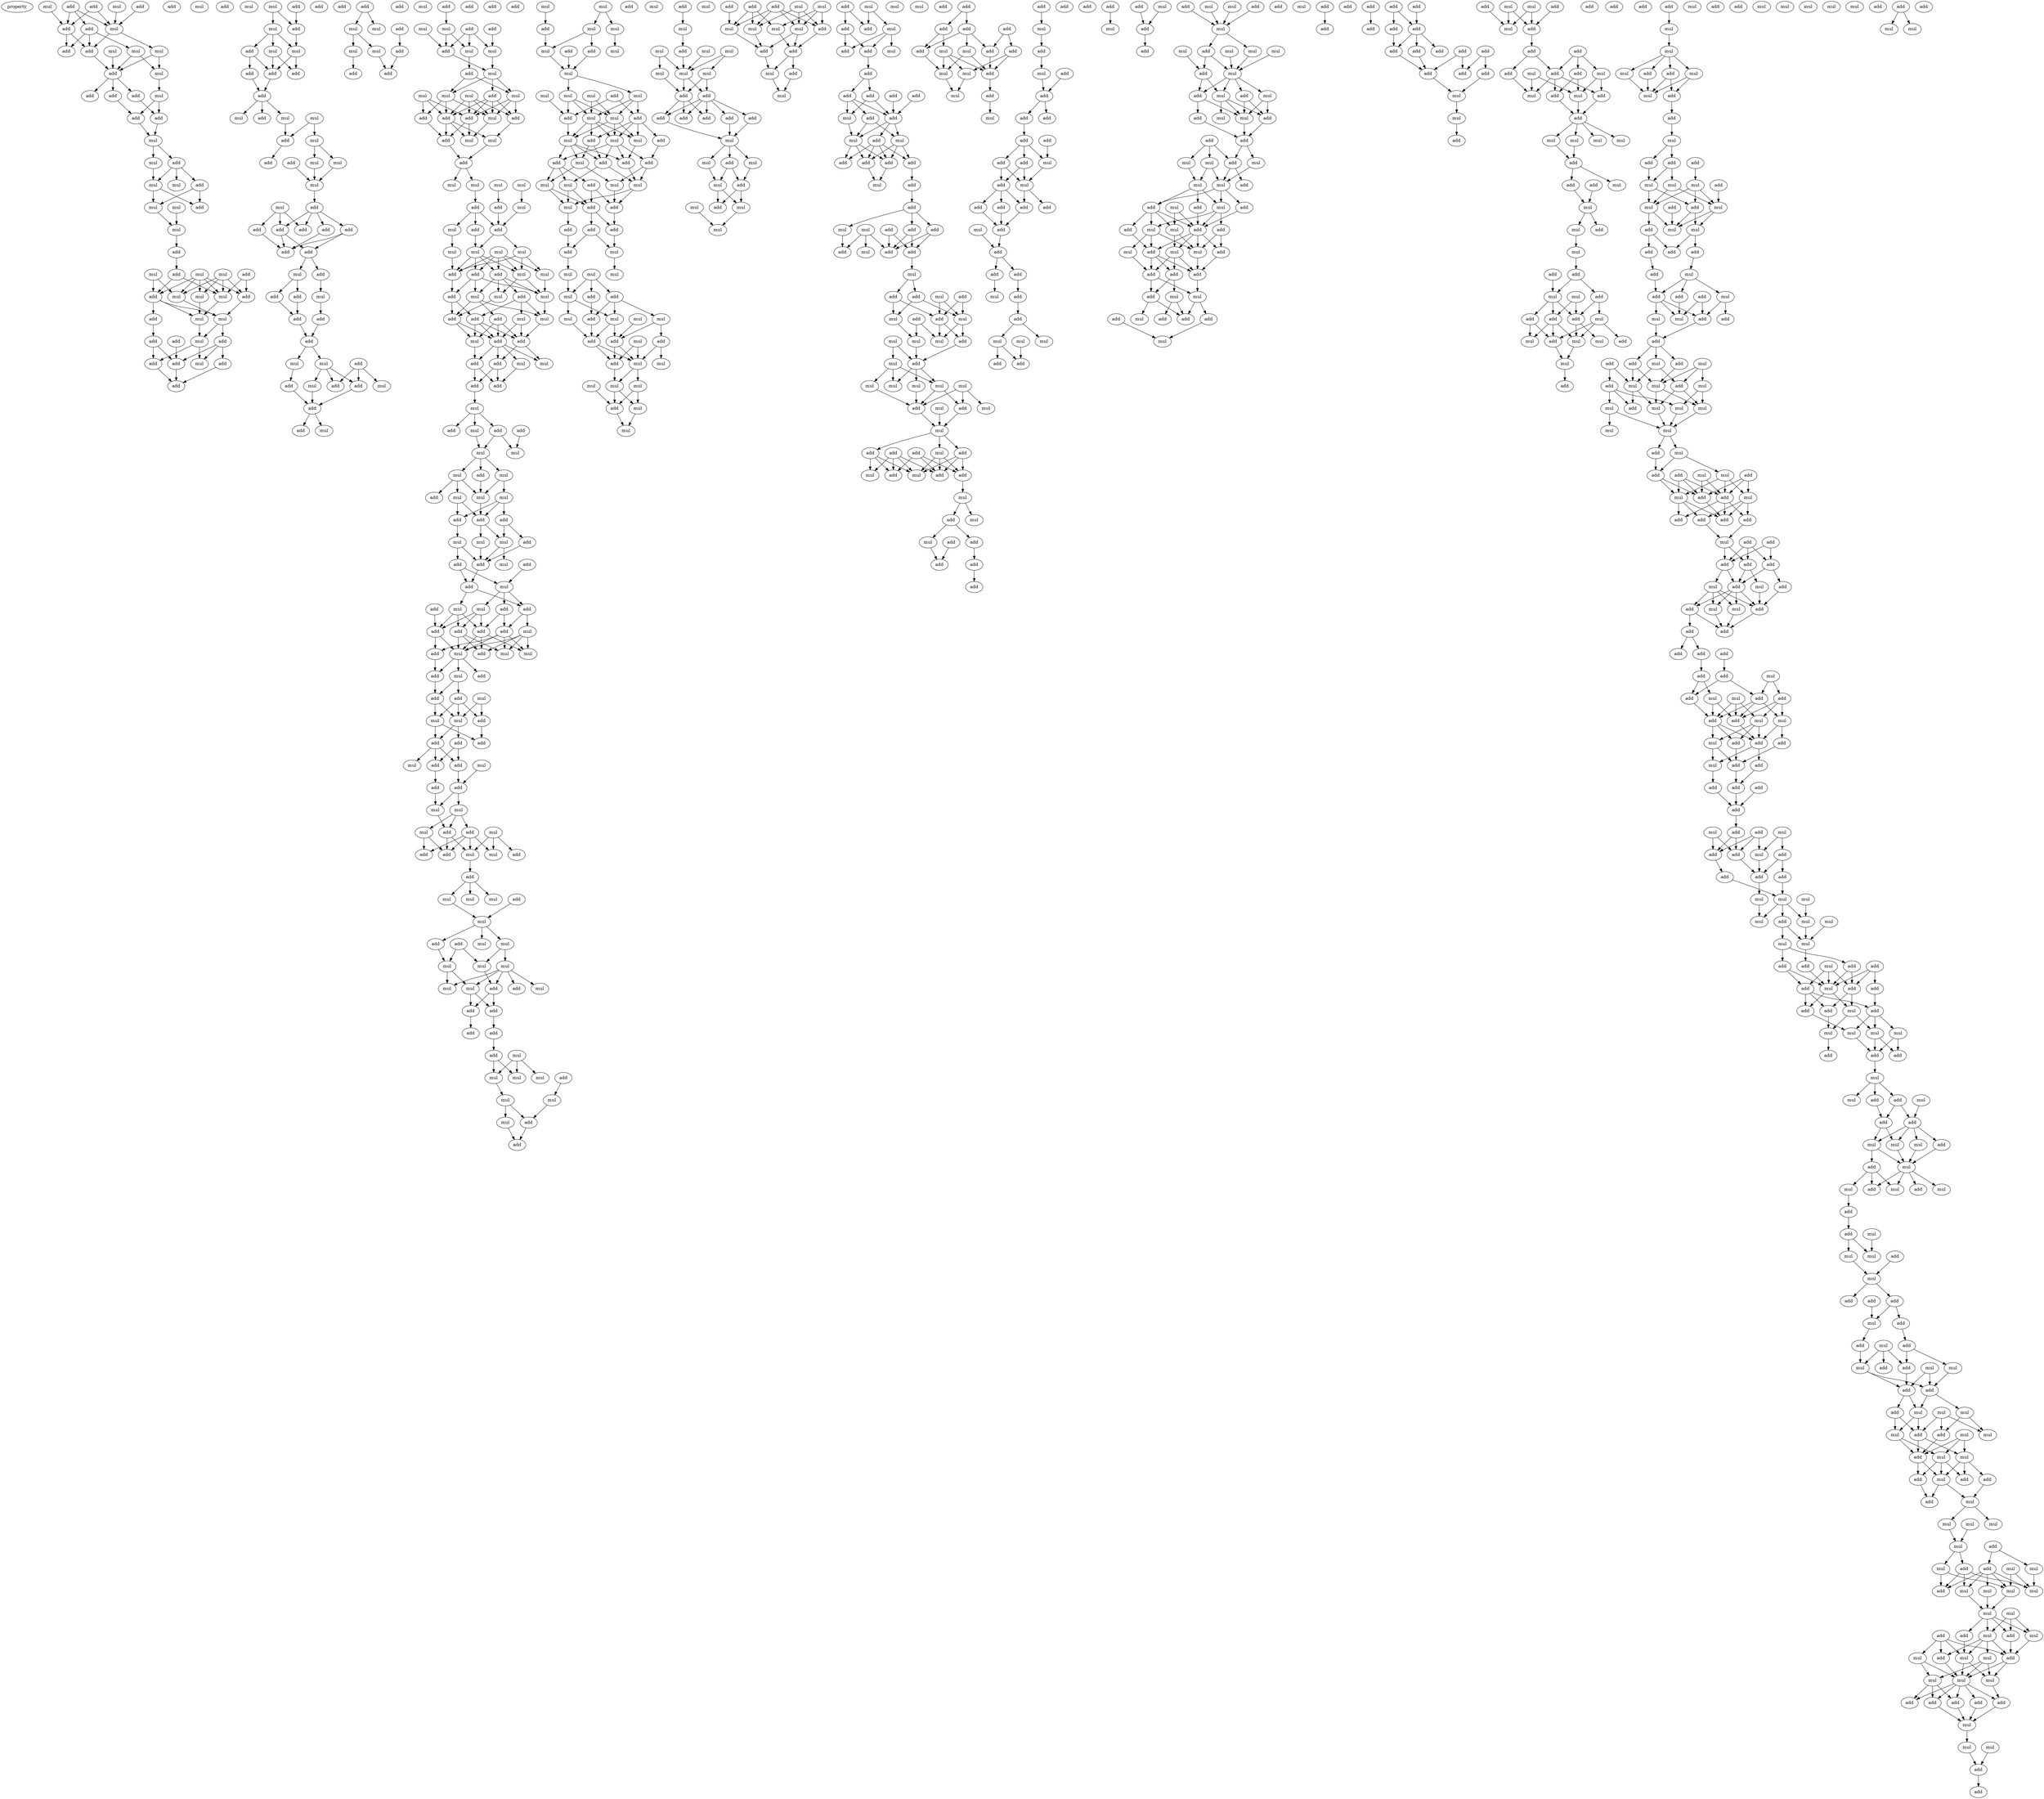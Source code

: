 digraph {
    node [fontcolor=black]
    property [mul=2,lf=1.0]
    0 [ label = mul ];
    1 [ label = mul ];
    2 [ label = add ];
    3 [ label = add ];
    4 [ label = add ];
    5 [ label = add ];
    6 [ label = add ];
    7 [ label = mul ];
    8 [ label = mul ];
    9 [ label = mul ];
    10 [ label = add ];
    11 [ label = add ];
    12 [ label = mul ];
    13 [ label = mul ];
    14 [ label = add ];
    15 [ label = add ];
    16 [ label = add ];
    17 [ label = add ];
    18 [ label = mul ];
    19 [ label = add ];
    20 [ label = add ];
    21 [ label = add ];
    22 [ label = mul ];
    23 [ label = mul ];
    24 [ label = mul ];
    25 [ label = add ];
    26 [ label = add ];
    27 [ label = mul ];
    28 [ label = mul ];
    29 [ label = add ];
    30 [ label = mul ];
    31 [ label = add ];
    32 [ label = mul ];
    33 [ label = mul ];
    34 [ label = add ];
    35 [ label = add ];
    36 [ label = add ];
    37 [ label = mul ];
    38 [ label = mul ];
    39 [ label = mul ];
    40 [ label = mul ];
    41 [ label = mul ];
    42 [ label = mul ];
    43 [ label = add ];
    44 [ label = add ];
    45 [ label = add ];
    46 [ label = mul ];
    47 [ label = mul ];
    48 [ label = mul ];
    49 [ label = add ];
    50 [ label = add ];
    51 [ label = add ];
    52 [ label = mul ];
    53 [ label = mul ];
    54 [ label = add ];
    55 [ label = add ];
    56 [ label = add ];
    57 [ label = add ];
    58 [ label = add ];
    59 [ label = mul ];
    60 [ label = add ];
    61 [ label = mul ];
    62 [ label = add ];
    63 [ label = mul ];
    64 [ label = mul ];
    65 [ label = add ];
    66 [ label = add ];
    67 [ label = add ];
    68 [ label = add ];
    69 [ label = mul ];
    70 [ label = mul ];
    71 [ label = add ];
    72 [ label = mul ];
    73 [ label = add ];
    74 [ label = mul ];
    75 [ label = add ];
    76 [ label = add ];
    77 [ label = mul ];
    78 [ label = mul ];
    79 [ label = mul ];
    80 [ label = add ];
    81 [ label = add ];
    82 [ label = mul ];
    83 [ label = add ];
    84 [ label = add ];
    85 [ label = add ];
    86 [ label = add ];
    87 [ label = add ];
    88 [ label = add ];
    89 [ label = add ];
    90 [ label = add ];
    91 [ label = mul ];
    92 [ label = add ];
    93 [ label = add ];
    94 [ label = mul ];
    95 [ label = add ];
    96 [ label = add ];
    97 [ label = add ];
    98 [ label = mul ];
    99 [ label = add ];
    100 [ label = mul ];
    101 [ label = mul ];
    102 [ label = add ];
    103 [ label = mul ];
    104 [ label = add ];
    105 [ label = add ];
    106 [ label = add ];
    107 [ label = add ];
    108 [ label = add ];
    109 [ label = mul ];
    110 [ label = add ];
    111 [ label = mul ];
    112 [ label = add ];
    113 [ label = mul ];
    114 [ label = add ];
    115 [ label = mul ];
    116 [ label = add ];
    117 [ label = mul ];
    118 [ label = add ];
    119 [ label = mul ];
    120 [ label = add ];
    121 [ label = add ];
    122 [ label = mul ];
    123 [ label = mul ];
    124 [ label = add ];
    125 [ label = add ];
    126 [ label = mul ];
    127 [ label = add ];
    128 [ label = mul ];
    129 [ label = mul ];
    130 [ label = add ];
    131 [ label = mul ];
    132 [ label = mul ];
    133 [ label = mul ];
    134 [ label = mul ];
    135 [ label = add ];
    136 [ label = add ];
    137 [ label = mul ];
    138 [ label = add ];
    139 [ label = add ];
    140 [ label = add ];
    141 [ label = add ];
    142 [ label = mul ];
    143 [ label = mul ];
    144 [ label = add ];
    145 [ label = mul ];
    146 [ label = mul ];
    147 [ label = mul ];
    148 [ label = mul ];
    149 [ label = mul ];
    150 [ label = add ];
    151 [ label = add ];
    152 [ label = mul ];
    153 [ label = add ];
    154 [ label = add ];
    155 [ label = mul ];
    156 [ label = mul ];
    157 [ label = mul ];
    158 [ label = mul ];
    159 [ label = mul ];
    160 [ label = mul ];
    161 [ label = add ];
    162 [ label = add ];
    163 [ label = add ];
    164 [ label = add ];
    165 [ label = add ];
    166 [ label = mul ];
    167 [ label = mul ];
    168 [ label = mul ];
    169 [ label = mul ];
    170 [ label = add ];
    171 [ label = mul ];
    172 [ label = add ];
    173 [ label = add ];
    174 [ label = add ];
    175 [ label = add ];
    176 [ label = mul ];
    177 [ label = add ];
    178 [ label = add ];
    179 [ label = mul ];
    180 [ label = mul ];
    181 [ label = add ];
    182 [ label = add ];
    183 [ label = mul ];
    184 [ label = add ];
    185 [ label = mul ];
    186 [ label = add ];
    187 [ label = add ];
    188 [ label = mul ];
    189 [ label = mul ];
    190 [ label = mul ];
    191 [ label = mul ];
    192 [ label = add ];
    193 [ label = add ];
    194 [ label = mul ];
    195 [ label = mul ];
    196 [ label = mul ];
    197 [ label = add ];
    198 [ label = add ];
    199 [ label = add ];
    200 [ label = mul ];
    201 [ label = mul ];
    202 [ label = add ];
    203 [ label = mul ];
    204 [ label = add ];
    205 [ label = mul ];
    206 [ label = add ];
    207 [ label = add ];
    208 [ label = mul ];
    209 [ label = add ];
    210 [ label = mul ];
    211 [ label = mul ];
    212 [ label = add ];
    213 [ label = add ];
    214 [ label = add ];
    215 [ label = mul ];
    216 [ label = add ];
    217 [ label = add ];
    218 [ label = add ];
    219 [ label = add ];
    220 [ label = mul ];
    221 [ label = add ];
    222 [ label = mul ];
    223 [ label = add ];
    224 [ label = mul ];
    225 [ label = add ];
    226 [ label = mul ];
    227 [ label = add ];
    228 [ label = mul ];
    229 [ label = add ];
    230 [ label = add ];
    231 [ label = mul ];
    232 [ label = mul ];
    233 [ label = add ];
    234 [ label = add ];
    235 [ label = add ];
    236 [ label = add ];
    237 [ label = mul ];
    238 [ label = add ];
    239 [ label = add ];
    240 [ label = mul ];
    241 [ label = add ];
    242 [ label = add ];
    243 [ label = add ];
    244 [ label = mul ];
    245 [ label = mul ];
    246 [ label = add ];
    247 [ label = mul ];
    248 [ label = add ];
    249 [ label = mul ];
    250 [ label = add ];
    251 [ label = add ];
    252 [ label = mul ];
    253 [ label = add ];
    254 [ label = mul ];
    255 [ label = add ];
    256 [ label = add ];
    257 [ label = add ];
    258 [ label = mul ];
    259 [ label = mul ];
    260 [ label = mul ];
    261 [ label = mul ];
    262 [ label = mul ];
    263 [ label = add ];
    264 [ label = add ];
    265 [ label = mul ];
    266 [ label = mul ];
    267 [ label = mul ];
    268 [ label = mul ];
    269 [ label = mul ];
    270 [ label = add ];
    271 [ label = add ];
    272 [ label = mul ];
    273 [ label = mul ];
    274 [ label = add ];
    275 [ label = add ];
    276 [ label = add ];
    277 [ label = add ];
    278 [ label = mul ];
    279 [ label = add ];
    280 [ label = add ];
    281 [ label = mul ];
    282 [ label = mul ];
    283 [ label = mul ];
    284 [ label = add ];
    285 [ label = mul ];
    286 [ label = mul ];
    287 [ label = mul ];
    288 [ label = add ];
    289 [ label = add ];
    290 [ label = mul ];
    291 [ label = mul ];
    292 [ label = mul ];
    293 [ label = mul ];
    294 [ label = add ];
    295 [ label = add ];
    296 [ label = mul ];
    297 [ label = mul ];
    298 [ label = add ];
    299 [ label = mul ];
    300 [ label = mul ];
    301 [ label = mul ];
    302 [ label = mul ];
    303 [ label = add ];
    304 [ label = mul ];
    305 [ label = mul ];
    306 [ label = add ];
    307 [ label = add ];
    308 [ label = mul ];
    309 [ label = mul ];
    310 [ label = mul ];
    311 [ label = add ];
    312 [ label = mul ];
    313 [ label = add ];
    314 [ label = add ];
    315 [ label = add ];
    316 [ label = mul ];
    317 [ label = add ];
    318 [ label = add ];
    319 [ label = mul ];
    320 [ label = add ];
    321 [ label = mul ];
    322 [ label = mul ];
    323 [ label = mul ];
    324 [ label = add ];
    325 [ label = add ];
    326 [ label = mul ];
    327 [ label = add ];
    328 [ label = add ];
    329 [ label = add ];
    330 [ label = add ];
    331 [ label = mul ];
    332 [ label = mul ];
    333 [ label = mul ];
    334 [ label = mul ];
    335 [ label = add ];
    336 [ label = mul ];
    337 [ label = add ];
    338 [ label = mul ];
    339 [ label = add ];
    340 [ label = mul ];
    341 [ label = mul ];
    342 [ label = mul ];
    343 [ label = add ];
    344 [ label = mul ];
    345 [ label = add ];
    346 [ label = add ];
    347 [ label = mul ];
    348 [ label = add ];
    349 [ label = mul ];
    350 [ label = mul ];
    351 [ label = add ];
    352 [ label = mul ];
    353 [ label = mul ];
    354 [ label = mul ];
    355 [ label = add ];
    356 [ label = mul ];
    357 [ label = mul ];
    358 [ label = add ];
    359 [ label = mul ];
    360 [ label = mul ];
    361 [ label = mul ];
    362 [ label = add ];
    363 [ label = mul ];
    364 [ label = mul ];
    365 [ label = mul ];
    366 [ label = mul ];
    367 [ label = add ];
    368 [ label = add ];
    369 [ label = add ];
    370 [ label = add ];
    371 [ label = add ];
    372 [ label = add ];
    373 [ label = add ];
    374 [ label = mul ];
    375 [ label = mul ];
    376 [ label = mul ];
    377 [ label = add ];
    378 [ label = mul ];
    379 [ label = mul ];
    380 [ label = add ];
    381 [ label = add ];
    382 [ label = mul ];
    383 [ label = mul ];
    384 [ label = mul ];
    385 [ label = add ];
    386 [ label = add ];
    387 [ label = mul ];
    388 [ label = mul ];
    389 [ label = add ];
    390 [ label = mul ];
    391 [ label = mul ];
    392 [ label = add ];
    393 [ label = mul ];
    394 [ label = mul ];
    395 [ label = add ];
    396 [ label = add ];
    397 [ label = mul ];
    398 [ label = add ];
    399 [ label = mul ];
    400 [ label = mul ];
    401 [ label = add ];
    402 [ label = mul ];
    403 [ label = mul ];
    404 [ label = add ];
    405 [ label = mul ];
    406 [ label = add ];
    407 [ label = add ];
    408 [ label = add ];
    409 [ label = mul ];
    410 [ label = add ];
    411 [ label = add ];
    412 [ label = add ];
    413 [ label = add ];
    414 [ label = add ];
    415 [ label = mul ];
    416 [ label = add ];
    417 [ label = add ];
    418 [ label = add ];
    419 [ label = mul ];
    420 [ label = mul ];
    421 [ label = add ];
    422 [ label = add ];
    423 [ label = add ];
    424 [ label = add ];
    425 [ label = mul ];
    426 [ label = add ];
    427 [ label = add ];
    428 [ label = mul ];
    429 [ label = add ];
    430 [ label = mul ];
    431 [ label = add ];
    432 [ label = add ];
    433 [ label = add ];
    434 [ label = mul ];
    435 [ label = add ];
    436 [ label = add ];
    437 [ label = mul ];
    438 [ label = add ];
    439 [ label = mul ];
    440 [ label = add ];
    441 [ label = add ];
    442 [ label = add ];
    443 [ label = mul ];
    444 [ label = mul ];
    445 [ label = add ];
    446 [ label = mul ];
    447 [ label = mul ];
    448 [ label = add ];
    449 [ label = mul ];
    450 [ label = mul ];
    451 [ label = add ];
    452 [ label = mul ];
    453 [ label = mul ];
    454 [ label = mul ];
    455 [ label = mul ];
    456 [ label = mul ];
    457 [ label = mul ];
    458 [ label = mul ];
    459 [ label = add ];
    460 [ label = add ];
    461 [ label = mul ];
    462 [ label = add ];
    463 [ label = add ];
    464 [ label = add ];
    465 [ label = mul ];
    466 [ label = add ];
    467 [ label = mul ];
    468 [ label = add ];
    469 [ label = add ];
    470 [ label = mul ];
    471 [ label = add ];
    472 [ label = mul ];
    473 [ label = add ];
    474 [ label = add ];
    475 [ label = mul ];
    476 [ label = add ];
    477 [ label = add ];
    478 [ label = mul ];
    479 [ label = add ];
    480 [ label = add ];
    481 [ label = add ];
    482 [ label = add ];
    483 [ label = add ];
    484 [ label = add ];
    485 [ label = add ];
    486 [ label = mul ];
    487 [ label = add ];
    488 [ label = add ];
    489 [ label = mul ];
    490 [ label = add ];
    491 [ label = mul ];
    492 [ label = add ];
    493 [ label = mul ];
    494 [ label = add ];
    495 [ label = mul ];
    496 [ label = add ];
    497 [ label = mul ];
    498 [ label = mul ];
    499 [ label = add ];
    500 [ label = add ];
    501 [ label = mul ];
    502 [ label = add ];
    503 [ label = add ];
    504 [ label = add ];
    505 [ label = add ];
    506 [ label = add ];
    507 [ label = add ];
    508 [ label = add ];
    509 [ label = add ];
    510 [ label = mul ];
    511 [ label = add ];
    512 [ label = mul ];
    513 [ label = add ];
    514 [ label = add ];
    515 [ label = add ];
    516 [ label = add ];
    517 [ label = add ];
    518 [ label = mul ];
    519 [ label = add ];
    520 [ label = add ];
    521 [ label = add ];
    522 [ label = add ];
    523 [ label = add ];
    524 [ label = mul ];
    525 [ label = add ];
    526 [ label = mul ];
    527 [ label = add ];
    528 [ label = mul ];
    529 [ label = mul ];
    530 [ label = mul ];
    531 [ label = add ];
    532 [ label = add ];
    533 [ label = add ];
    534 [ label = mul ];
    535 [ label = add ];
    536 [ label = add ];
    537 [ label = mul ];
    538 [ label = add ];
    539 [ label = mul ];
    540 [ label = add ];
    541 [ label = mul ];
    542 [ label = add ];
    543 [ label = mul ];
    544 [ label = mul ];
    545 [ label = mul ];
    546 [ label = mul ];
    547 [ label = add ];
    548 [ label = mul ];
    549 [ label = add ];
    550 [ label = mul ];
    551 [ label = add ];
    552 [ label = mul ];
    553 [ label = add ];
    554 [ label = mul ];
    555 [ label = add ];
    556 [ label = mul ];
    557 [ label = add ];
    558 [ label = add ];
    559 [ label = add ];
    560 [ label = mul ];
    561 [ label = mul ];
    562 [ label = mul ];
    563 [ label = add ];
    564 [ label = mul ];
    565 [ label = mul ];
    566 [ label = add ];
    567 [ label = add ];
    568 [ label = add ];
    569 [ label = mul ];
    570 [ label = mul ];
    571 [ label = add ];
    572 [ label = add ];
    573 [ label = add ];
    574 [ label = add ];
    575 [ label = mul ];
    576 [ label = mul ];
    577 [ label = add ];
    578 [ label = add ];
    579 [ label = mul ];
    580 [ label = mul ];
    581 [ label = mul ];
    582 [ label = add ];
    583 [ label = add ];
    584 [ label = add ];
    585 [ label = mul ];
    586 [ label = mul ];
    587 [ label = add ];
    588 [ label = add ];
    589 [ label = add ];
    590 [ label = mul ];
    591 [ label = add ];
    592 [ label = add ];
    593 [ label = mul ];
    594 [ label = mul ];
    595 [ label = add ];
    596 [ label = add ];
    597 [ label = add ];
    598 [ label = add ];
    599 [ label = add ];
    600 [ label = add ];
    601 [ label = add ];
    602 [ label = add ];
    603 [ label = add ];
    604 [ label = add ];
    605 [ label = add ];
    606 [ label = add ];
    607 [ label = add ];
    608 [ label = add ];
    609 [ label = add ];
    610 [ label = add ];
    611 [ label = add ];
    612 [ label = mul ];
    613 [ label = mul ];
    614 [ label = add ];
    615 [ label = mul ];
    616 [ label = add ];
    617 [ label = add ];
    618 [ label = mul ];
    619 [ label = add ];
    620 [ label = mul ];
    621 [ label = add ];
    622 [ label = add ];
    623 [ label = add ];
    624 [ label = add ];
    625 [ label = mul ];
    626 [ label = add ];
    627 [ label = mul ];
    628 [ label = mul ];
    629 [ label = mul ];
    630 [ label = add ];
    631 [ label = add ];
    632 [ label = add ];
    633 [ label = mul ];
    634 [ label = mul ];
    635 [ label = mul ];
    636 [ label = mul ];
    637 [ label = add ];
    638 [ label = add ];
    639 [ label = add ];
    640 [ label = add ];
    641 [ label = mul ];
    642 [ label = add ];
    643 [ label = add ];
    644 [ label = mul ];
    645 [ label = mul ];
    646 [ label = add ];
    647 [ label = mul ];
    648 [ label = add ];
    649 [ label = add ];
    650 [ label = mul ];
    651 [ label = mul ];
    652 [ label = add ];
    653 [ label = add ];
    654 [ label = add ];
    655 [ label = mul ];
    656 [ label = add ];
    657 [ label = mul ];
    658 [ label = mul ];
    659 [ label = mul ];
    660 [ label = add ];
    661 [ label = add ];
    662 [ label = mul ];
    663 [ label = add ];
    664 [ label = mul ];
    665 [ label = add ];
    666 [ label = add ];
    667 [ label = mul ];
    668 [ label = mul ];
    669 [ label = mul ];
    670 [ label = mul ];
    671 [ label = add ];
    672 [ label = add ];
    673 [ label = mul ];
    674 [ label = add ];
    675 [ label = add ];
    676 [ label = add ];
    677 [ label = mul ];
    678 [ label = mul ];
    679 [ label = add ];
    680 [ label = add ];
    681 [ label = add ];
    682 [ label = mul ];
    683 [ label = mul ];
    684 [ label = mul ];
    685 [ label = add ];
    686 [ label = add ];
    687 [ label = mul ];
    688 [ label = add ];
    689 [ label = mul ];
    690 [ label = mul ];
    691 [ label = mul ];
    692 [ label = add ];
    693 [ label = add ];
    694 [ label = add ];
    695 [ label = add ];
    696 [ label = add ];
    697 [ label = mul ];
    698 [ label = add ];
    699 [ label = mul ];
    700 [ label = add ];
    701 [ label = add ];
    702 [ label = add ];
    703 [ label = add ];
    704 [ label = mul ];
    705 [ label = mul ];
    706 [ label = add ];
    707 [ label = mul ];
    708 [ label = add ];
    709 [ label = add ];
    710 [ label = add ];
    711 [ label = mul ];
    712 [ label = add ];
    713 [ label = mul ];
    714 [ label = add ];
    715 [ label = mul ];
    716 [ label = mul ];
    717 [ label = mul ];
    718 [ label = mul ];
    719 [ label = mul ];
    720 [ label = add ];
    721 [ label = mul ];
    722 [ label = mul ];
    723 [ label = mul ];
    724 [ label = add ];
    725 [ label = mul ];
    726 [ label = add ];
    727 [ label = add ];
    728 [ label = mul ];
    729 [ label = mul ];
    730 [ label = add ];
    731 [ label = mul ];
    732 [ label = mul ];
    733 [ label = add ];
    734 [ label = add ];
    735 [ label = add ];
    736 [ label = add ];
    737 [ label = add ];
    738 [ label = add ];
    739 [ label = mul ];
    740 [ label = add ];
    741 [ label = add ];
    742 [ label = add ];
    743 [ label = add ];
    744 [ label = add ];
    745 [ label = add ];
    746 [ label = add ];
    747 [ label = mul ];
    748 [ label = mul ];
    749 [ label = add ];
    750 [ label = mul ];
    751 [ label = add ];
    752 [ label = mul ];
    753 [ label = add ];
    754 [ label = add ];
    755 [ label = add ];
    756 [ label = add ];
    757 [ label = add ];
    758 [ label = add ];
    759 [ label = add ];
    760 [ label = mul ];
    761 [ label = add ];
    762 [ label = add ];
    763 [ label = mul ];
    764 [ label = mul ];
    765 [ label = add ];
    766 [ label = mul ];
    767 [ label = add ];
    768 [ label = add ];
    769 [ label = mul ];
    770 [ label = add ];
    771 [ label = add ];
    772 [ label = add ];
    773 [ label = mul ];
    774 [ label = add ];
    775 [ label = mul ];
    776 [ label = add ];
    777 [ label = add ];
    778 [ label = add ];
    779 [ label = add ];
    780 [ label = add ];
    781 [ label = mul ];
    782 [ label = mul ];
    783 [ label = add ];
    784 [ label = add ];
    785 [ label = mul ];
    786 [ label = add ];
    787 [ label = mul ];
    788 [ label = add ];
    789 [ label = add ];
    790 [ label = add ];
    791 [ label = add ];
    792 [ label = add ];
    793 [ label = mul ];
    794 [ label = mul ];
    795 [ label = mul ];
    796 [ label = mul ];
    797 [ label = mul ];
    798 [ label = add ];
    799 [ label = mul ];
    800 [ label = mul ];
    801 [ label = mul ];
    802 [ label = add ];
    803 [ label = mul ];
    804 [ label = add ];
    805 [ label = add ];
    806 [ label = add ];
    807 [ label = add ];
    808 [ label = add ];
    809 [ label = mul ];
    810 [ label = add ];
    811 [ label = add ];
    812 [ label = mul ];
    813 [ label = add ];
    814 [ label = add ];
    815 [ label = mul ];
    816 [ label = mul ];
    817 [ label = mul ];
    818 [ label = mul ];
    819 [ label = add ];
    820 [ label = add ];
    821 [ label = add ];
    822 [ label = mul ];
    823 [ label = mul ];
    824 [ label = add ];
    825 [ label = add ];
    826 [ label = mul ];
    827 [ label = add ];
    828 [ label = add ];
    829 [ label = mul ];
    830 [ label = mul ];
    831 [ label = mul ];
    832 [ label = add ];
    833 [ label = mul ];
    834 [ label = add ];
    835 [ label = mul ];
    836 [ label = add ];
    837 [ label = add ];
    838 [ label = mul ];
    839 [ label = mul ];
    840 [ label = add ];
    841 [ label = add ];
    842 [ label = mul ];
    843 [ label = mul ];
    844 [ label = add ];
    845 [ label = mul ];
    846 [ label = mul ];
    847 [ label = mul ];
    848 [ label = add ];
    849 [ label = mul ];
    850 [ label = add ];
    851 [ label = add ];
    852 [ label = mul ];
    853 [ label = add ];
    854 [ label = add ];
    855 [ label = add ];
    856 [ label = mul ];
    857 [ label = add ];
    858 [ label = mul ];
    859 [ label = add ];
    860 [ label = mul ];
    861 [ label = mul ];
    862 [ label = add ];
    863 [ label = add ];
    864 [ label = mul ];
    865 [ label = add ];
    866 [ label = mul ];
    867 [ label = mul ];
    868 [ label = mul ];
    869 [ label = mul ];
    870 [ label = mul ];
    871 [ label = add ];
    872 [ label = add ];
    873 [ label = mul ];
    874 [ label = add ];
    875 [ label = mul ];
    876 [ label = mul ];
    877 [ label = add ];
    878 [ label = mul ];
    879 [ label = add ];
    880 [ label = add ];
    881 [ label = mul ];
    882 [ label = add ];
    883 [ label = mul ];
    884 [ label = mul ];
    885 [ label = mul ];
    886 [ label = mul ];
    887 [ label = add ];
    888 [ label = add ];
    889 [ label = add ];
    890 [ label = mul ];
    891 [ label = mul ];
    892 [ label = mul ];
    893 [ label = mul ];
    894 [ label = add ];
    895 [ label = mul ];
    896 [ label = mul ];
    897 [ label = mul ];
    898 [ label = mul ];
    899 [ label = mul ];
    900 [ label = mul ];
    901 [ label = mul ];
    902 [ label = add ];
    903 [ label = add ];
    904 [ label = add ];
    905 [ label = mul ];
    906 [ label = mul ];
    907 [ label = mul ];
    908 [ label = add ];
    909 [ label = add ];
    910 [ label = mul ];
    911 [ label = mul ];
    912 [ label = mul ];
    913 [ label = add ];
    914 [ label = add ];
    915 [ label = add ];
    916 [ label = add ];
    917 [ label = add ];
    918 [ label = mul ];
    919 [ label = mul ];
    920 [ label = add ];
    921 [ label = mul ];
    922 [ label = add ];
    923 [ label = add ];
    924 [ label = add ];
    925 [ label = add ];
    926 [ label = mul ];
    927 [ label = mul ];
    0 -> 7 [ name = 0 ];
    1 -> 5 [ name = 1 ];
    2 -> 7 [ name = 2 ];
    3 -> 5 [ name = 3 ];
    3 -> 6 [ name = 4 ];
    3 -> 7 [ name = 5 ];
    4 -> 5 [ name = 6 ];
    4 -> 7 [ name = 7 ];
    5 -> 10 [ name = 8 ];
    5 -> 11 [ name = 9 ];
    6 -> 9 [ name = 10 ];
    6 -> 10 [ name = 11 ];
    6 -> 11 [ name = 12 ];
    7 -> 10 [ name = 13 ];
    7 -> 12 [ name = 14 ];
    8 -> 14 [ name = 15 ];
    9 -> 13 [ name = 16 ];
    9 -> 14 [ name = 17 ];
    10 -> 14 [ name = 18 ];
    12 -> 13 [ name = 19 ];
    12 -> 14 [ name = 20 ];
    13 -> 18 [ name = 21 ];
    14 -> 15 [ name = 22 ];
    14 -> 16 [ name = 23 ];
    14 -> 19 [ name = 24 ];
    16 -> 20 [ name = 25 ];
    18 -> 20 [ name = 26 ];
    18 -> 21 [ name = 27 ];
    19 -> 21 [ name = 28 ];
    20 -> 22 [ name = 29 ];
    21 -> 22 [ name = 30 ];
    22 -> 23 [ name = 31 ];
    22 -> 25 [ name = 32 ];
    23 -> 28 [ name = 33 ];
    25 -> 26 [ name = 34 ];
    25 -> 27 [ name = 35 ];
    25 -> 28 [ name = 36 ];
    26 -> 31 [ name = 37 ];
    26 -> 32 [ name = 38 ];
    28 -> 31 [ name = 39 ];
    28 -> 32 [ name = 40 ];
    30 -> 33 [ name = 41 ];
    32 -> 33 [ name = 42 ];
    33 -> 34 [ name = 43 ];
    34 -> 35 [ name = 44 ];
    35 -> 40 [ name = 45 ];
    35 -> 43 [ name = 46 ];
    36 -> 40 [ name = 47 ];
    36 -> 44 [ name = 48 ];
    37 -> 42 [ name = 49 ];
    37 -> 43 [ name = 50 ];
    38 -> 40 [ name = 51 ];
    38 -> 41 [ name = 52 ];
    38 -> 42 [ name = 53 ];
    38 -> 44 [ name = 54 ];
    39 -> 40 [ name = 55 ];
    39 -> 41 [ name = 56 ];
    39 -> 42 [ name = 57 ];
    39 -> 43 [ name = 58 ];
    39 -> 44 [ name = 59 ];
    40 -> 47 [ name = 60 ];
    41 -> 47 [ name = 61 ];
    42 -> 48 [ name = 62 ];
    43 -> 45 [ name = 63 ];
    43 -> 47 [ name = 64 ];
    43 -> 48 [ name = 65 ];
    44 -> 48 [ name = 66 ];
    45 -> 50 [ name = 67 ];
    47 -> 52 [ name = 68 ];
    48 -> 51 [ name = 69 ];
    48 -> 52 [ name = 70 ];
    49 -> 56 [ name = 71 ];
    50 -> 55 [ name = 72 ];
    50 -> 56 [ name = 73 ];
    51 -> 53 [ name = 74 ];
    51 -> 54 [ name = 75 ];
    51 -> 56 [ name = 76 ];
    52 -> 53 [ name = 77 ];
    52 -> 55 [ name = 78 ];
    54 -> 57 [ name = 79 ];
    55 -> 57 [ name = 80 ];
    56 -> 57 [ name = 81 ];
    58 -> 60 [ name = 82 ];
    59 -> 60 [ name = 83 ];
    59 -> 61 [ name = 84 ];
    60 -> 63 [ name = 85 ];
    61 -> 62 [ name = 86 ];
    61 -> 63 [ name = 87 ];
    61 -> 64 [ name = 88 ];
    62 -> 65 [ name = 89 ];
    62 -> 66 [ name = 90 ];
    63 -> 65 [ name = 91 ];
    63 -> 67 [ name = 92 ];
    64 -> 65 [ name = 93 ];
    64 -> 67 [ name = 94 ];
    65 -> 68 [ name = 95 ];
    66 -> 68 [ name = 96 ];
    68 -> 69 [ name = 97 ];
    68 -> 71 [ name = 98 ];
    68 -> 72 [ name = 99 ];
    70 -> 73 [ name = 100 ];
    70 -> 74 [ name = 101 ];
    72 -> 73 [ name = 102 ];
    73 -> 76 [ name = 103 ];
    74 -> 77 [ name = 104 ];
    74 -> 78 [ name = 105 ];
    75 -> 79 [ name = 106 ];
    77 -> 79 [ name = 107 ];
    78 -> 79 [ name = 108 ];
    79 -> 81 [ name = 109 ];
    81 -> 83 [ name = 110 ];
    81 -> 85 [ name = 111 ];
    81 -> 86 [ name = 112 ];
    81 -> 87 [ name = 113 ];
    82 -> 84 [ name = 114 ];
    82 -> 85 [ name = 115 ];
    82 -> 87 [ name = 116 ];
    83 -> 88 [ name = 117 ];
    83 -> 89 [ name = 118 ];
    84 -> 89 [ name = 119 ];
    86 -> 89 [ name = 120 ];
    87 -> 88 [ name = 121 ];
    87 -> 89 [ name = 122 ];
    88 -> 90 [ name = 123 ];
    88 -> 91 [ name = 124 ];
    90 -> 94 [ name = 125 ];
    91 -> 92 [ name = 126 ];
    91 -> 93 [ name = 127 ];
    92 -> 95 [ name = 128 ];
    93 -> 95 [ name = 129 ];
    94 -> 96 [ name = 130 ];
    95 -> 97 [ name = 131 ];
    96 -> 97 [ name = 132 ];
    97 -> 98 [ name = 133 ];
    97 -> 100 [ name = 134 ];
    98 -> 103 [ name = 135 ];
    98 -> 104 [ name = 136 ];
    98 -> 105 [ name = 137 ];
    99 -> 101 [ name = 138 ];
    99 -> 104 [ name = 139 ];
    99 -> 105 [ name = 140 ];
    100 -> 102 [ name = 141 ];
    102 -> 106 [ name = 142 ];
    103 -> 106 [ name = 143 ];
    105 -> 106 [ name = 144 ];
    106 -> 107 [ name = 145 ];
    106 -> 109 [ name = 146 ];
    110 -> 111 [ name = 147 ];
    110 -> 113 [ name = 148 ];
    111 -> 115 [ name = 149 ];
    111 -> 117 [ name = 150 ];
    112 -> 114 [ name = 151 ];
    114 -> 118 [ name = 152 ];
    115 -> 120 [ name = 153 ];
    117 -> 118 [ name = 154 ];
    121 -> 123 [ name = 155 ];
    122 -> 127 [ name = 156 ];
    123 -> 127 [ name = 157 ];
    123 -> 128 [ name = 158 ];
    124 -> 126 [ name = 159 ];
    125 -> 126 [ name = 160 ];
    125 -> 127 [ name = 161 ];
    125 -> 128 [ name = 162 ];
    126 -> 129 [ name = 163 ];
    127 -> 129 [ name = 164 ];
    128 -> 130 [ name = 165 ];
    129 -> 132 [ name = 166 ];
    129 -> 133 [ name = 167 ];
    129 -> 135 [ name = 168 ];
    130 -> 132 [ name = 169 ];
    130 -> 133 [ name = 170 ];
    131 -> 136 [ name = 171 ];
    131 -> 138 [ name = 172 ];
    131 -> 140 [ name = 173 ];
    132 -> 136 [ name = 174 ];
    132 -> 137 [ name = 175 ];
    132 -> 140 [ name = 176 ];
    133 -> 137 [ name = 177 ];
    133 -> 138 [ name = 178 ];
    133 -> 139 [ name = 179 ];
    134 -> 136 [ name = 180 ];
    134 -> 137 [ name = 181 ];
    134 -> 138 [ name = 182 ];
    134 -> 139 [ name = 183 ];
    135 -> 136 [ name = 184 ];
    135 -> 137 [ name = 185 ];
    135 -> 138 [ name = 186 ];
    135 -> 139 [ name = 187 ];
    136 -> 141 [ name = 188 ];
    136 -> 142 [ name = 189 ];
    136 -> 143 [ name = 190 ];
    137 -> 142 [ name = 191 ];
    138 -> 141 [ name = 192 ];
    138 -> 142 [ name = 193 ];
    139 -> 143 [ name = 194 ];
    140 -> 141 [ name = 195 ];
    141 -> 144 [ name = 196 ];
    143 -> 144 [ name = 197 ];
    144 -> 146 [ name = 198 ];
    144 -> 148 [ name = 199 ];
    145 -> 149 [ name = 200 ];
    147 -> 150 [ name = 201 ];
    148 -> 151 [ name = 202 ];
    149 -> 153 [ name = 203 ];
    150 -> 153 [ name = 204 ];
    151 -> 152 [ name = 205 ];
    151 -> 153 [ name = 206 ];
    151 -> 154 [ name = 207 ];
    152 -> 155 [ name = 208 ];
    153 -> 156 [ name = 209 ];
    153 -> 158 [ name = 210 ];
    154 -> 158 [ name = 211 ];
    155 -> 162 [ name = 212 ];
    156 -> 159 [ name = 213 ];
    156 -> 160 [ name = 214 ];
    156 -> 162 [ name = 215 ];
    157 -> 159 [ name = 216 ];
    157 -> 160 [ name = 217 ];
    157 -> 161 [ name = 218 ];
    157 -> 162 [ name = 219 ];
    157 -> 163 [ name = 220 ];
    158 -> 159 [ name = 221 ];
    158 -> 161 [ name = 222 ];
    158 -> 162 [ name = 223 ];
    158 -> 163 [ name = 224 ];
    159 -> 166 [ name = 225 ];
    159 -> 167 [ name = 226 ];
    160 -> 167 [ name = 227 ];
    161 -> 164 [ name = 228 ];
    161 -> 167 [ name = 229 ];
    161 -> 168 [ name = 230 ];
    162 -> 164 [ name = 231 ];
    163 -> 165 [ name = 232 ];
    163 -> 166 [ name = 233 ];
    163 -> 167 [ name = 234 ];
    163 -> 168 [ name = 235 ];
    164 -> 172 [ name = 236 ];
    164 -> 173 [ name = 237 ];
    165 -> 169 [ name = 238 ];
    165 -> 171 [ name = 239 ];
    165 -> 173 [ name = 240 ];
    166 -> 172 [ name = 241 ];
    167 -> 169 [ name = 242 ];
    168 -> 169 [ name = 243 ];
    168 -> 170 [ name = 244 ];
    168 -> 172 [ name = 245 ];
    169 -> 175 [ name = 246 ];
    170 -> 174 [ name = 247 ];
    170 -> 175 [ name = 248 ];
    170 -> 176 [ name = 249 ];
    171 -> 174 [ name = 250 ];
    171 -> 175 [ name = 251 ];
    172 -> 174 [ name = 252 ];
    172 -> 176 [ name = 253 ];
    173 -> 174 [ name = 254 ];
    173 -> 175 [ name = 255 ];
    173 -> 176 [ name = 256 ];
    174 -> 177 [ name = 257 ];
    174 -> 178 [ name = 258 ];
    174 -> 179 [ name = 259 ];
    174 -> 180 [ name = 260 ];
    175 -> 177 [ name = 261 ];
    175 -> 180 [ name = 262 ];
    176 -> 178 [ name = 263 ];
    177 -> 181 [ name = 264 ];
    177 -> 182 [ name = 265 ];
    178 -> 181 [ name = 266 ];
    178 -> 182 [ name = 267 ];
    179 -> 181 [ name = 268 ];
    182 -> 183 [ name = 269 ];
    183 -> 184 [ name = 270 ];
    183 -> 185 [ name = 271 ];
    183 -> 187 [ name = 272 ];
    184 -> 188 [ name = 273 ];
    184 -> 189 [ name = 274 ];
    185 -> 188 [ name = 275 ];
    186 -> 189 [ name = 276 ];
    188 -> 190 [ name = 277 ];
    188 -> 191 [ name = 278 ];
    188 -> 192 [ name = 279 ];
    190 -> 193 [ name = 280 ];
    190 -> 194 [ name = 281 ];
    190 -> 195 [ name = 282 ];
    191 -> 195 [ name = 283 ];
    191 -> 196 [ name = 284 ];
    192 -> 195 [ name = 285 ];
    194 -> 197 [ name = 286 ];
    194 -> 199 [ name = 287 ];
    195 -> 199 [ name = 288 ];
    196 -> 197 [ name = 289 ];
    196 -> 198 [ name = 290 ];
    196 -> 199 [ name = 291 ];
    197 -> 201 [ name = 292 ];
    198 -> 202 [ name = 293 ];
    198 -> 203 [ name = 294 ];
    199 -> 200 [ name = 295 ];
    199 -> 203 [ name = 296 ];
    200 -> 204 [ name = 297 ];
    201 -> 204 [ name = 298 ];
    201 -> 206 [ name = 299 ];
    202 -> 204 [ name = 300 ];
    203 -> 204 [ name = 301 ];
    203 -> 205 [ name = 302 ];
    204 -> 209 [ name = 303 ];
    206 -> 208 [ name = 304 ];
    206 -> 209 [ name = 305 ];
    207 -> 208 [ name = 306 ];
    208 -> 210 [ name = 307 ];
    208 -> 212 [ name = 308 ];
    208 -> 214 [ name = 309 ];
    209 -> 211 [ name = 310 ];
    209 -> 212 [ name = 311 ];
    210 -> 216 [ name = 312 ];
    210 -> 217 [ name = 313 ];
    210 -> 219 [ name = 314 ];
    211 -> 216 [ name = 315 ];
    211 -> 217 [ name = 316 ];
    211 -> 219 [ name = 317 ];
    212 -> 215 [ name = 318 ];
    212 -> 218 [ name = 319 ];
    213 -> 216 [ name = 320 ];
    214 -> 217 [ name = 321 ];
    214 -> 218 [ name = 322 ];
    215 -> 220 [ name = 323 ];
    215 -> 222 [ name = 324 ];
    215 -> 223 [ name = 325 ];
    215 -> 224 [ name = 326 ];
    216 -> 221 [ name = 327 ];
    216 -> 222 [ name = 328 ];
    217 -> 220 [ name = 329 ];
    217 -> 222 [ name = 330 ];
    217 -> 223 [ name = 331 ];
    218 -> 220 [ name = 332 ];
    218 -> 221 [ name = 333 ];
    218 -> 222 [ name = 334 ];
    218 -> 224 [ name = 335 ];
    219 -> 222 [ name = 336 ];
    219 -> 223 [ name = 337 ];
    219 -> 224 [ name = 338 ];
    221 -> 225 [ name = 339 ];
    222 -> 225 [ name = 340 ];
    222 -> 226 [ name = 341 ];
    222 -> 227 [ name = 342 ];
    225 -> 229 [ name = 343 ];
    226 -> 229 [ name = 344 ];
    226 -> 230 [ name = 345 ];
    228 -> 232 [ name = 346 ];
    228 -> 233 [ name = 347 ];
    229 -> 231 [ name = 348 ];
    229 -> 232 [ name = 349 ];
    230 -> 231 [ name = 350 ];
    230 -> 232 [ name = 351 ];
    230 -> 233 [ name = 352 ];
    231 -> 235 [ name = 353 ];
    231 -> 236 [ name = 354 ];
    232 -> 234 [ name = 355 ];
    232 -> 235 [ name = 356 ];
    233 -> 236 [ name = 357 ];
    234 -> 238 [ name = 358 ];
    234 -> 239 [ name = 359 ];
    235 -> 237 [ name = 360 ];
    235 -> 238 [ name = 361 ];
    235 -> 239 [ name = 362 ];
    238 -> 241 [ name = 363 ];
    239 -> 242 [ name = 364 ];
    240 -> 242 [ name = 365 ];
    241 -> 244 [ name = 366 ];
    242 -> 244 [ name = 367 ];
    242 -> 245 [ name = 368 ];
    244 -> 248 [ name = 369 ];
    245 -> 246 [ name = 370 ];
    245 -> 247 [ name = 371 ];
    245 -> 248 [ name = 372 ];
    246 -> 251 [ name = 373 ];
    246 -> 252 [ name = 374 ];
    246 -> 253 [ name = 375 ];
    246 -> 254 [ name = 376 ];
    247 -> 251 [ name = 377 ];
    247 -> 253 [ name = 378 ];
    248 -> 253 [ name = 379 ];
    248 -> 254 [ name = 380 ];
    249 -> 250 [ name = 381 ];
    249 -> 252 [ name = 382 ];
    249 -> 254 [ name = 383 ];
    254 -> 255 [ name = 384 ];
    255 -> 258 [ name = 385 ];
    255 -> 259 [ name = 386 ];
    255 -> 260 [ name = 387 ];
    256 -> 261 [ name = 388 ];
    260 -> 261 [ name = 389 ];
    261 -> 262 [ name = 390 ];
    261 -> 263 [ name = 391 ];
    261 -> 265 [ name = 392 ];
    263 -> 266 [ name = 393 ];
    264 -> 266 [ name = 394 ];
    264 -> 268 [ name = 395 ];
    265 -> 267 [ name = 396 ];
    265 -> 268 [ name = 397 ];
    266 -> 269 [ name = 398 ];
    266 -> 272 [ name = 399 ];
    267 -> 269 [ name = 400 ];
    267 -> 270 [ name = 401 ];
    267 -> 271 [ name = 402 ];
    267 -> 272 [ name = 403 ];
    267 -> 273 [ name = 404 ];
    268 -> 271 [ name = 405 ];
    269 -> 274 [ name = 406 ];
    269 -> 275 [ name = 407 ];
    271 -> 274 [ name = 408 ];
    271 -> 275 [ name = 409 ];
    274 -> 276 [ name = 410 ];
    275 -> 277 [ name = 411 ];
    277 -> 279 [ name = 412 ];
    278 -> 281 [ name = 413 ];
    278 -> 282 [ name = 414 ];
    278 -> 283 [ name = 415 ];
    279 -> 281 [ name = 416 ];
    279 -> 282 [ name = 417 ];
    282 -> 286 [ name = 418 ];
    284 -> 285 [ name = 419 ];
    285 -> 288 [ name = 420 ];
    286 -> 287 [ name = 421 ];
    286 -> 288 [ name = 422 ];
    287 -> 289 [ name = 423 ];
    288 -> 289 [ name = 424 ];
    290 -> 294 [ name = 425 ];
    291 -> 292 [ name = 426 ];
    291 -> 293 [ name = 427 ];
    292 -> 295 [ name = 428 ];
    292 -> 296 [ name = 429 ];
    293 -> 297 [ name = 430 ];
    294 -> 296 [ name = 431 ];
    295 -> 299 [ name = 432 ];
    296 -> 299 [ name = 433 ];
    298 -> 299 [ name = 434 ];
    299 -> 300 [ name = 435 ];
    299 -> 304 [ name = 436 ];
    300 -> 305 [ name = 437 ];
    300 -> 307 [ name = 438 ];
    300 -> 308 [ name = 439 ];
    301 -> 307 [ name = 440 ];
    302 -> 305 [ name = 441 ];
    302 -> 308 [ name = 442 ];
    303 -> 306 [ name = 443 ];
    303 -> 307 [ name = 444 ];
    304 -> 305 [ name = 445 ];
    304 -> 306 [ name = 446 ];
    304 -> 308 [ name = 447 ];
    305 -> 309 [ name = 448 ];
    305 -> 310 [ name = 449 ];
    305 -> 312 [ name = 450 ];
    305 -> 313 [ name = 451 ];
    306 -> 310 [ name = 452 ];
    306 -> 311 [ name = 453 ];
    306 -> 312 [ name = 454 ];
    306 -> 313 [ name = 455 ];
    307 -> 309 [ name = 456 ];
    308 -> 309 [ name = 457 ];
    308 -> 310 [ name = 458 ];
    308 -> 312 [ name = 459 ];
    309 -> 314 [ name = 460 ];
    309 -> 316 [ name = 461 ];
    309 -> 317 [ name = 462 ];
    309 -> 318 [ name = 463 ];
    310 -> 318 [ name = 464 ];
    311 -> 315 [ name = 465 ];
    312 -> 314 [ name = 466 ];
    312 -> 315 [ name = 467 ];
    312 -> 317 [ name = 468 ];
    312 -> 318 [ name = 469 ];
    313 -> 314 [ name = 470 ];
    313 -> 316 [ name = 471 ];
    314 -> 319 [ name = 472 ];
    314 -> 322 [ name = 473 ];
    315 -> 322 [ name = 474 ];
    315 -> 323 [ name = 475 ];
    316 -> 321 [ name = 476 ];
    316 -> 323 [ name = 477 ];
    317 -> 319 [ name = 478 ];
    317 -> 320 [ name = 479 ];
    317 -> 321 [ name = 480 ];
    318 -> 322 [ name = 481 ];
    319 -> 325 [ name = 482 ];
    319 -> 326 [ name = 483 ];
    320 -> 324 [ name = 484 ];
    320 -> 325 [ name = 485 ];
    321 -> 325 [ name = 486 ];
    321 -> 326 [ name = 487 ];
    322 -> 324 [ name = 488 ];
    322 -> 326 [ name = 489 ];
    323 -> 324 [ name = 490 ];
    324 -> 329 [ name = 491 ];
    325 -> 328 [ name = 492 ];
    325 -> 329 [ name = 493 ];
    326 -> 327 [ name = 494 ];
    327 -> 330 [ name = 495 ];
    328 -> 330 [ name = 496 ];
    328 -> 331 [ name = 497 ];
    329 -> 331 [ name = 498 ];
    330 -> 333 [ name = 499 ];
    331 -> 332 [ name = 500 ];
    333 -> 336 [ name = 501 ];
    334 -> 335 [ name = 502 ];
    334 -> 336 [ name = 503 ];
    334 -> 337 [ name = 504 ];
    335 -> 338 [ name = 505 ];
    335 -> 339 [ name = 506 ];
    335 -> 342 [ name = 507 ];
    336 -> 340 [ name = 508 ];
    336 -> 342 [ name = 509 ];
    337 -> 339 [ name = 510 ];
    338 -> 345 [ name = 511 ];
    338 -> 346 [ name = 512 ];
    339 -> 343 [ name = 513 ];
    340 -> 343 [ name = 514 ];
    341 -> 345 [ name = 515 ];
    342 -> 343 [ name = 516 ];
    342 -> 345 [ name = 517 ];
    343 -> 347 [ name = 518 ];
    343 -> 351 [ name = 519 ];
    344 -> 347 [ name = 520 ];
    344 -> 351 [ name = 521 ];
    345 -> 347 [ name = 522 ];
    345 -> 351 [ name = 523 ];
    346 -> 347 [ name = 524 ];
    346 -> 350 [ name = 525 ];
    347 -> 353 [ name = 526 ];
    347 -> 354 [ name = 527 ];
    351 -> 354 [ name = 528 ];
    352 -> 355 [ name = 529 ];
    353 -> 355 [ name = 530 ];
    353 -> 356 [ name = 531 ];
    354 -> 355 [ name = 532 ];
    354 -> 356 [ name = 533 ];
    355 -> 357 [ name = 534 ];
    356 -> 357 [ name = 535 ];
    358 -> 359 [ name = 536 ];
    359 -> 362 [ name = 537 ];
    360 -> 365 [ name = 538 ];
    360 -> 366 [ name = 539 ];
    361 -> 365 [ name = 540 ];
    362 -> 365 [ name = 541 ];
    363 -> 364 [ name = 542 ];
    363 -> 365 [ name = 543 ];
    364 -> 367 [ name = 544 ];
    365 -> 367 [ name = 545 ];
    365 -> 368 [ name = 546 ];
    366 -> 367 [ name = 547 ];
    366 -> 368 [ name = 548 ];
    367 -> 369 [ name = 549 ];
    367 -> 370 [ name = 550 ];
    367 -> 373 [ name = 551 ];
    368 -> 369 [ name = 552 ];
    368 -> 370 [ name = 553 ];
    368 -> 371 [ name = 554 ];
    368 -> 372 [ name = 555 ];
    368 -> 373 [ name = 556 ];
    370 -> 374 [ name = 557 ];
    371 -> 374 [ name = 558 ];
    372 -> 374 [ name = 559 ];
    374 -> 375 [ name = 560 ];
    374 -> 376 [ name = 561 ];
    374 -> 377 [ name = 562 ];
    375 -> 380 [ name = 563 ];
    376 -> 379 [ name = 564 ];
    377 -> 379 [ name = 565 ];
    377 -> 380 [ name = 566 ];
    379 -> 381 [ name = 567 ];
    379 -> 383 [ name = 568 ];
    380 -> 381 [ name = 569 ];
    380 -> 383 [ name = 570 ];
    382 -> 384 [ name = 571 ];
    383 -> 384 [ name = 572 ];
    385 -> 390 [ name = 573 ];
    386 -> 390 [ name = 574 ];
    386 -> 392 [ name = 575 ];
    386 -> 393 [ name = 576 ];
    386 -> 394 [ name = 577 ];
    387 -> 392 [ name = 578 ];
    387 -> 393 [ name = 579 ];
    387 -> 394 [ name = 580 ];
    388 -> 391 [ name = 581 ];
    388 -> 392 [ name = 582 ];
    388 -> 394 [ name = 583 ];
    389 -> 390 [ name = 584 ];
    389 -> 391 [ name = 585 ];
    389 -> 393 [ name = 586 ];
    390 -> 395 [ name = 587 ];
    391 -> 396 [ name = 588 ];
    392 -> 396 [ name = 589 ];
    393 -> 395 [ name = 590 ];
    394 -> 395 [ name = 591 ];
    394 -> 396 [ name = 592 ];
    395 -> 397 [ name = 593 ];
    396 -> 397 [ name = 594 ];
    396 -> 398 [ name = 595 ];
    397 -> 399 [ name = 596 ];
    398 -> 399 [ name = 597 ];
    400 -> 402 [ name = 598 ];
    400 -> 406 [ name = 599 ];
    401 -> 404 [ name = 600 ];
    401 -> 406 [ name = 601 ];
    402 -> 407 [ name = 602 ];
    402 -> 408 [ name = 603 ];
    402 -> 409 [ name = 604 ];
    404 -> 407 [ name = 605 ];
    404 -> 408 [ name = 606 ];
    408 -> 410 [ name = 607 ];
    410 -> 411 [ name = 608 ];
    410 -> 413 [ name = 609 ];
    411 -> 415 [ name = 610 ];
    411 -> 416 [ name = 611 ];
    411 -> 417 [ name = 612 ];
    412 -> 417 [ name = 613 ];
    413 -> 415 [ name = 614 ];
    413 -> 417 [ name = 615 ];
    414 -> 417 [ name = 616 ];
    415 -> 420 [ name = 617 ];
    416 -> 419 [ name = 618 ];
    416 -> 420 [ name = 619 ];
    417 -> 418 [ name = 620 ];
    417 -> 419 [ name = 621 ];
    417 -> 420 [ name = 622 ];
    418 -> 421 [ name = 623 ];
    418 -> 422 [ name = 624 ];
    418 -> 423 [ name = 625 ];
    418 -> 424 [ name = 626 ];
    419 -> 421 [ name = 627 ];
    419 -> 423 [ name = 628 ];
    419 -> 424 [ name = 629 ];
    420 -> 421 [ name = 630 ];
    420 -> 422 [ name = 631 ];
    420 -> 424 [ name = 632 ];
    421 -> 425 [ name = 633 ];
    423 -> 426 [ name = 634 ];
    424 -> 425 [ name = 635 ];
    426 -> 427 [ name = 636 ];
    427 -> 428 [ name = 637 ];
    427 -> 429 [ name = 638 ];
    427 -> 431 [ name = 639 ];
    428 -> 435 [ name = 640 ];
    429 -> 433 [ name = 641 ];
    429 -> 436 [ name = 642 ];
    430 -> 434 [ name = 643 ];
    430 -> 435 [ name = 644 ];
    430 -> 436 [ name = 645 ];
    431 -> 433 [ name = 646 ];
    431 -> 436 [ name = 647 ];
    432 -> 433 [ name = 648 ];
    432 -> 436 [ name = 649 ];
    433 -> 437 [ name = 650 ];
    437 -> 438 [ name = 651 ];
    437 -> 440 [ name = 652 ];
    438 -> 443 [ name = 653 ];
    438 -> 444 [ name = 654 ];
    439 -> 442 [ name = 655 ];
    439 -> 444 [ name = 656 ];
    440 -> 442 [ name = 657 ];
    440 -> 443 [ name = 658 ];
    441 -> 442 [ name = 659 ];
    441 -> 444 [ name = 660 ];
    442 -> 446 [ name = 661 ];
    442 -> 448 [ name = 662 ];
    443 -> 447 [ name = 663 ];
    444 -> 446 [ name = 664 ];
    444 -> 448 [ name = 665 ];
    445 -> 446 [ name = 666 ];
    445 -> 447 [ name = 667 ];
    447 -> 451 [ name = 668 ];
    448 -> 451 [ name = 669 ];
    449 -> 450 [ name = 670 ];
    449 -> 451 [ name = 671 ];
    450 -> 452 [ name = 672 ];
    450 -> 453 [ name = 673 ];
    450 -> 456 [ name = 674 ];
    451 -> 452 [ name = 675 ];
    451 -> 453 [ name = 676 ];
    451 -> 455 [ name = 677 ];
    453 -> 459 [ name = 678 ];
    453 -> 460 [ name = 679 ];
    454 -> 458 [ name = 680 ];
    454 -> 459 [ name = 681 ];
    454 -> 460 [ name = 682 ];
    455 -> 460 [ name = 683 ];
    456 -> 460 [ name = 684 ];
    457 -> 461 [ name = 685 ];
    459 -> 461 [ name = 686 ];
    460 -> 461 [ name = 687 ];
    461 -> 462 [ name = 688 ];
    461 -> 463 [ name = 689 ];
    461 -> 465 [ name = 690 ];
    462 -> 469 [ name = 691 ];
    462 -> 470 [ name = 692 ];
    462 -> 471 [ name = 693 ];
    463 -> 467 [ name = 694 ];
    463 -> 468 [ name = 695 ];
    463 -> 470 [ name = 696 ];
    464 -> 468 [ name = 697 ];
    464 -> 469 [ name = 698 ];
    464 -> 471 [ name = 699 ];
    465 -> 469 [ name = 700 ];
    465 -> 470 [ name = 701 ];
    465 -> 471 [ name = 702 ];
    466 -> 467 [ name = 703 ];
    466 -> 468 [ name = 704 ];
    466 -> 469 [ name = 705 ];
    466 -> 470 [ name = 706 ];
    471 -> 472 [ name = 707 ];
    472 -> 474 [ name = 708 ];
    472 -> 475 [ name = 709 ];
    474 -> 476 [ name = 710 ];
    474 -> 478 [ name = 711 ];
    476 -> 480 [ name = 712 ];
    477 -> 479 [ name = 713 ];
    478 -> 479 [ name = 714 ];
    480 -> 482 [ name = 715 ];
    481 -> 483 [ name = 716 ];
    481 -> 485 [ name = 717 ];
    483 -> 487 [ name = 718 ];
    483 -> 489 [ name = 719 ];
    484 -> 488 [ name = 720 ];
    484 -> 490 [ name = 721 ];
    485 -> 486 [ name = 722 ];
    485 -> 487 [ name = 723 ];
    485 -> 490 [ name = 724 ];
    486 -> 491 [ name = 725 ];
    486 -> 492 [ name = 726 ];
    487 -> 491 [ name = 727 ];
    488 -> 492 [ name = 728 ];
    488 -> 493 [ name = 729 ];
    489 -> 491 [ name = 730 ];
    489 -> 492 [ name = 731 ];
    489 -> 493 [ name = 732 ];
    490 -> 492 [ name = 733 ];
    491 -> 495 [ name = 734 ];
    492 -> 494 [ name = 735 ];
    493 -> 495 [ name = 736 ];
    494 -> 497 [ name = 737 ];
    496 -> 498 [ name = 738 ];
    498 -> 500 [ name = 739 ];
    500 -> 501 [ name = 740 ];
    501 -> 503 [ name = 741 ];
    502 -> 503 [ name = 742 ];
    503 -> 504 [ name = 743 ];
    503 -> 506 [ name = 744 ];
    504 -> 507 [ name = 745 ];
    507 -> 509 [ name = 746 ];
    507 -> 510 [ name = 747 ];
    507 -> 511 [ name = 748 ];
    508 -> 510 [ name = 749 ];
    509 -> 512 [ name = 750 ];
    509 -> 513 [ name = 751 ];
    510 -> 512 [ name = 752 ];
    511 -> 512 [ name = 753 ];
    511 -> 513 [ name = 754 ];
    512 -> 516 [ name = 755 ];
    512 -> 517 [ name = 756 ];
    513 -> 514 [ name = 757 ];
    513 -> 515 [ name = 758 ];
    513 -> 517 [ name = 759 ];
    514 -> 519 [ name = 760 ];
    515 -> 519 [ name = 761 ];
    517 -> 519 [ name = 762 ];
    518 -> 520 [ name = 763 ];
    519 -> 520 [ name = 764 ];
    520 -> 522 [ name = 765 ];
    520 -> 523 [ name = 766 ];
    521 -> 524 [ name = 767 ];
    522 -> 526 [ name = 768 ];
    523 -> 525 [ name = 769 ];
    525 -> 527 [ name = 770 ];
    527 -> 528 [ name = 771 ];
    527 -> 529 [ name = 772 ];
    529 -> 532 [ name = 773 ];
    529 -> 533 [ name = 774 ];
    530 -> 532 [ name = 775 ];
    531 -> 535 [ name = 776 ];
    534 -> 535 [ name = 777 ];
    535 -> 538 [ name = 778 ];
    536 -> 541 [ name = 779 ];
    537 -> 541 [ name = 780 ];
    539 -> 541 [ name = 781 ];
    540 -> 541 [ name = 782 ];
    541 -> 542 [ name = 783 ];
    541 -> 546 [ name = 784 ];
    542 -> 547 [ name = 785 ];
    542 -> 548 [ name = 786 ];
    543 -> 548 [ name = 787 ];
    544 -> 547 [ name = 788 ];
    545 -> 548 [ name = 789 ];
    546 -> 548 [ name = 790 ];
    547 -> 551 [ name = 791 ];
    547 -> 552 [ name = 792 ];
    548 -> 549 [ name = 793 ];
    548 -> 550 [ name = 794 ];
    548 -> 551 [ name = 795 ];
    548 -> 552 [ name = 796 ];
    549 -> 556 [ name = 797 ];
    549 -> 557 [ name = 798 ];
    550 -> 556 [ name = 799 ];
    550 -> 557 [ name = 800 ];
    551 -> 555 [ name = 801 ];
    551 -> 556 [ name = 802 ];
    552 -> 554 [ name = 803 ];
    552 -> 556 [ name = 804 ];
    552 -> 557 [ name = 805 ];
    555 -> 558 [ name = 806 ];
    556 -> 558 [ name = 807 ];
    557 -> 558 [ name = 808 ];
    558 -> 560 [ name = 809 ];
    558 -> 563 [ name = 810 ];
    559 -> 561 [ name = 811 ];
    559 -> 562 [ name = 812 ];
    559 -> 563 [ name = 813 ];
    560 -> 564 [ name = 814 ];
    561 -> 565 [ name = 815 ];
    562 -> 564 [ name = 816 ];
    562 -> 565 [ name = 817 ];
    563 -> 564 [ name = 818 ];
    563 -> 566 [ name = 819 ];
    564 -> 568 [ name = 820 ];
    564 -> 569 [ name = 821 ];
    564 -> 571 [ name = 822 ];
    565 -> 567 [ name = 823 ];
    565 -> 569 [ name = 824 ];
    565 -> 571 [ name = 825 ];
    567 -> 574 [ name = 826 ];
    568 -> 574 [ name = 827 ];
    569 -> 572 [ name = 828 ];
    569 -> 574 [ name = 829 ];
    569 -> 576 [ name = 830 ];
    570 -> 574 [ name = 831 ];
    570 -> 575 [ name = 832 ];
    571 -> 573 [ name = 833 ];
    571 -> 574 [ name = 834 ];
    571 -> 575 [ name = 835 ];
    571 -> 576 [ name = 836 ];
    572 -> 577 [ name = 837 ];
    572 -> 579 [ name = 838 ];
    573 -> 578 [ name = 839 ];
    574 -> 577 [ name = 840 ];
    574 -> 578 [ name = 841 ];
    574 -> 579 [ name = 842 ];
    574 -> 580 [ name = 843 ];
    575 -> 579 [ name = 844 ];
    575 -> 580 [ name = 845 ];
    576 -> 578 [ name = 846 ];
    576 -> 579 [ name = 847 ];
    576 -> 581 [ name = 848 ];
    577 -> 584 [ name = 849 ];
    578 -> 582 [ name = 850 ];
    578 -> 583 [ name = 851 ];
    578 -> 584 [ name = 852 ];
    579 -> 584 [ name = 853 ];
    580 -> 582 [ name = 854 ];
    580 -> 583 [ name = 855 ];
    580 -> 584 [ name = 856 ];
    581 -> 583 [ name = 857 ];
    582 -> 586 [ name = 858 ];
    582 -> 587 [ name = 859 ];
    583 -> 585 [ name = 860 ];
    583 -> 587 [ name = 861 ];
    584 -> 585 [ name = 862 ];
    585 -> 588 [ name = 863 ];
    585 -> 589 [ name = 864 ];
    586 -> 588 [ name = 865 ];
    586 -> 591 [ name = 866 ];
    587 -> 588 [ name = 867 ];
    587 -> 590 [ name = 868 ];
    589 -> 593 [ name = 869 ];
    592 -> 593 [ name = 870 ];
    595 -> 597 [ name = 871 ];
    598 -> 601 [ name = 872 ];
    599 -> 603 [ name = 873 ];
    600 -> 602 [ name = 874 ];
    600 -> 603 [ name = 875 ];
    602 -> 604 [ name = 876 ];
    603 -> 604 [ name = 877 ];
    603 -> 605 [ name = 878 ];
    603 -> 606 [ name = 879 ];
    604 -> 609 [ name = 880 ];
    605 -> 609 [ name = 881 ];
    607 -> 609 [ name = 882 ];
    607 -> 610 [ name = 883 ];
    608 -> 610 [ name = 884 ];
    608 -> 611 [ name = 885 ];
    609 -> 612 [ name = 886 ];
    611 -> 612 [ name = 887 ];
    612 -> 613 [ name = 888 ];
    613 -> 616 [ name = 889 ];
    614 -> 620 [ name = 890 ];
    615 -> 619 [ name = 891 ];
    615 -> 620 [ name = 892 ];
    617 -> 619 [ name = 893 ];
    618 -> 619 [ name = 894 ];
    618 -> 620 [ name = 895 ];
    619 -> 622 [ name = 896 ];
    621 -> 623 [ name = 897 ];
    621 -> 625 [ name = 898 ];
    621 -> 626 [ name = 899 ];
    622 -> 624 [ name = 900 ];
    622 -> 626 [ name = 901 ];
    623 -> 628 [ name = 902 ];
    623 -> 630 [ name = 903 ];
    624 -> 629 [ name = 904 ];
    625 -> 628 [ name = 905 ];
    625 -> 631 [ name = 906 ];
    626 -> 629 [ name = 907 ];
    626 -> 630 [ name = 908 ];
    626 -> 631 [ name = 909 ];
    627 -> 628 [ name = 910 ];
    627 -> 629 [ name = 911 ];
    628 -> 632 [ name = 912 ];
    630 -> 632 [ name = 913 ];
    631 -> 632 [ name = 914 ];
    632 -> 633 [ name = 915 ];
    632 -> 634 [ name = 916 ];
    632 -> 635 [ name = 917 ];
    632 -> 636 [ name = 918 ];
    633 -> 638 [ name = 919 ];
    634 -> 638 [ name = 920 ];
    638 -> 639 [ name = 921 ];
    638 -> 641 [ name = 922 ];
    639 -> 644 [ name = 923 ];
    643 -> 644 [ name = 924 ];
    644 -> 645 [ name = 925 ];
    644 -> 646 [ name = 926 ];
    645 -> 647 [ name = 927 ];
    647 -> 648 [ name = 928 ];
    648 -> 650 [ name = 929 ];
    648 -> 652 [ name = 930 ];
    649 -> 650 [ name = 931 ];
    650 -> 653 [ name = 932 ];
    650 -> 654 [ name = 933 ];
    650 -> 656 [ name = 934 ];
    651 -> 653 [ name = 935 ];
    651 -> 654 [ name = 936 ];
    652 -> 653 [ name = 937 ];
    652 -> 655 [ name = 938 ];
    653 -> 658 [ name = 939 ];
    653 -> 659 [ name = 940 ];
    654 -> 657 [ name = 941 ];
    654 -> 658 [ name = 942 ];
    654 -> 660 [ name = 943 ];
    655 -> 658 [ name = 944 ];
    655 -> 660 [ name = 945 ];
    655 -> 661 [ name = 946 ];
    656 -> 657 [ name = 947 ];
    656 -> 660 [ name = 948 ];
    658 -> 662 [ name = 949 ];
    660 -> 662 [ name = 950 ];
    662 -> 665 [ name = 951 ];
    663 -> 667 [ name = 952 ];
    667 -> 668 [ name = 953 ];
    668 -> 669 [ name = 954 ];
    668 -> 670 [ name = 955 ];
    668 -> 671 [ name = 956 ];
    668 -> 672 [ name = 957 ];
    669 -> 673 [ name = 958 ];
    669 -> 674 [ name = 959 ];
    670 -> 673 [ name = 960 ];
    671 -> 673 [ name = 961 ];
    672 -> 673 [ name = 962 ];
    672 -> 674 [ name = 963 ];
    674 -> 676 [ name = 964 ];
    676 -> 678 [ name = 965 ];
    678 -> 679 [ name = 966 ];
    678 -> 681 [ name = 967 ];
    679 -> 682 [ name = 968 ];
    680 -> 683 [ name = 969 ];
    681 -> 682 [ name = 970 ];
    681 -> 684 [ name = 971 ];
    682 -> 688 [ name = 972 ];
    682 -> 689 [ name = 973 ];
    683 -> 687 [ name = 974 ];
    683 -> 688 [ name = 975 ];
    683 -> 689 [ name = 976 ];
    684 -> 687 [ name = 977 ];
    684 -> 689 [ name = 978 ];
    685 -> 687 [ name = 979 ];
    686 -> 690 [ name = 980 ];
    687 -> 690 [ name = 981 ];
    687 -> 691 [ name = 982 ];
    688 -> 690 [ name = 983 ];
    688 -> 691 [ name = 984 ];
    689 -> 690 [ name = 985 ];
    689 -> 692 [ name = 986 ];
    691 -> 694 [ name = 987 ];
    691 -> 695 [ name = 988 ];
    692 -> 693 [ name = 989 ];
    692 -> 694 [ name = 990 ];
    693 -> 696 [ name = 991 ];
    695 -> 697 [ name = 992 ];
    696 -> 701 [ name = 993 ];
    697 -> 699 [ name = 994 ];
    697 -> 700 [ name = 995 ];
    697 -> 701 [ name = 996 ];
    698 -> 703 [ name = 997 ];
    698 -> 704 [ name = 998 ];
    699 -> 702 [ name = 999 ];
    699 -> 703 [ name = 1000 ];
    700 -> 704 [ name = 1001 ];
    701 -> 703 [ name = 1002 ];
    701 -> 704 [ name = 1003 ];
    701 -> 705 [ name = 1004 ];
    703 -> 706 [ name = 1005 ];
    705 -> 706 [ name = 1006 ];
    706 -> 708 [ name = 1007 ];
    706 -> 709 [ name = 1008 ];
    706 -> 711 [ name = 1009 ];
    707 -> 713 [ name = 1010 ];
    707 -> 714 [ name = 1011 ];
    707 -> 715 [ name = 1012 ];
    708 -> 713 [ name = 1013 ];
    709 -> 713 [ name = 1014 ];
    709 -> 716 [ name = 1015 ];
    710 -> 712 [ name = 1016 ];
    710 -> 716 [ name = 1017 ];
    711 -> 714 [ name = 1018 ];
    711 -> 716 [ name = 1019 ];
    712 -> 718 [ name = 1020 ];
    712 -> 720 [ name = 1021 ];
    712 -> 721 [ name = 1022 ];
    713 -> 717 [ name = 1023 ];
    713 -> 719 [ name = 1024 ];
    714 -> 717 [ name = 1025 ];
    714 -> 719 [ name = 1026 ];
    715 -> 719 [ name = 1027 ];
    715 -> 721 [ name = 1028 ];
    716 -> 717 [ name = 1029 ];
    716 -> 720 [ name = 1030 ];
    717 -> 722 [ name = 1031 ];
    718 -> 722 [ name = 1032 ];
    718 -> 723 [ name = 1033 ];
    719 -> 722 [ name = 1034 ];
    721 -> 722 [ name = 1035 ];
    722 -> 724 [ name = 1036 ];
    722 -> 725 [ name = 1037 ];
    724 -> 727 [ name = 1038 ];
    725 -> 727 [ name = 1039 ];
    725 -> 729 [ name = 1040 ];
    726 -> 732 [ name = 1041 ];
    726 -> 733 [ name = 1042 ];
    726 -> 734 [ name = 1043 ];
    727 -> 732 [ name = 1044 ];
    727 -> 733 [ name = 1045 ];
    728 -> 733 [ name = 1046 ];
    728 -> 734 [ name = 1047 ];
    729 -> 731 [ name = 1048 ];
    729 -> 732 [ name = 1049 ];
    729 -> 734 [ name = 1050 ];
    730 -> 731 [ name = 1051 ];
    730 -> 733 [ name = 1052 ];
    730 -> 734 [ name = 1053 ];
    731 -> 735 [ name = 1054 ];
    731 -> 737 [ name = 1055 ];
    731 -> 738 [ name = 1056 ];
    732 -> 735 [ name = 1057 ];
    732 -> 736 [ name = 1058 ];
    732 -> 738 [ name = 1059 ];
    733 -> 735 [ name = 1060 ];
    734 -> 735 [ name = 1061 ];
    734 -> 736 [ name = 1062 ];
    734 -> 737 [ name = 1063 ];
    737 -> 739 [ name = 1064 ];
    738 -> 739 [ name = 1065 ];
    739 -> 742 [ name = 1066 ];
    739 -> 743 [ name = 1067 ];
    740 -> 743 [ name = 1068 ];
    740 -> 744 [ name = 1069 ];
    741 -> 742 [ name = 1070 ];
    741 -> 743 [ name = 1071 ];
    741 -> 744 [ name = 1072 ];
    742 -> 745 [ name = 1073 ];
    742 -> 748 [ name = 1074 ];
    743 -> 745 [ name = 1075 ];
    743 -> 747 [ name = 1076 ];
    744 -> 745 [ name = 1077 ];
    744 -> 746 [ name = 1078 ];
    745 -> 749 [ name = 1079 ];
    745 -> 750 [ name = 1080 ];
    745 -> 751 [ name = 1081 ];
    745 -> 752 [ name = 1082 ];
    746 -> 751 [ name = 1083 ];
    747 -> 749 [ name = 1084 ];
    747 -> 750 [ name = 1085 ];
    747 -> 751 [ name = 1086 ];
    747 -> 752 [ name = 1087 ];
    748 -> 751 [ name = 1088 ];
    749 -> 753 [ name = 1089 ];
    749 -> 754 [ name = 1090 ];
    750 -> 754 [ name = 1091 ];
    751 -> 754 [ name = 1092 ];
    752 -> 754 [ name = 1093 ];
    753 -> 755 [ name = 1094 ];
    753 -> 756 [ name = 1095 ];
    756 -> 759 [ name = 1096 ];
    757 -> 758 [ name = 1097 ];
    758 -> 762 [ name = 1098 ];
    758 -> 765 [ name = 1099 ];
    759 -> 764 [ name = 1100 ];
    759 -> 765 [ name = 1101 ];
    760 -> 761 [ name = 1102 ];
    760 -> 762 [ name = 1103 ];
    761 -> 766 [ name = 1104 ];
    761 -> 768 [ name = 1105 ];
    761 -> 769 [ name = 1106 ];
    762 -> 767 [ name = 1107 ];
    762 -> 768 [ name = 1108 ];
    762 -> 769 [ name = 1109 ];
    763 -> 766 [ name = 1110 ];
    763 -> 767 [ name = 1111 ];
    763 -> 768 [ name = 1112 ];
    764 -> 767 [ name = 1113 ];
    764 -> 768 [ name = 1114 ];
    765 -> 767 [ name = 1115 ];
    766 -> 771 [ name = 1116 ];
    766 -> 772 [ name = 1117 ];
    766 -> 773 [ name = 1118 ];
    767 -> 771 [ name = 1119 ];
    767 -> 772 [ name = 1120 ];
    767 -> 773 [ name = 1121 ];
    768 -> 772 [ name = 1122 ];
    769 -> 770 [ name = 1123 ];
    769 -> 772 [ name = 1124 ];
    770 -> 774 [ name = 1125 ];
    771 -> 774 [ name = 1126 ];
    772 -> 775 [ name = 1127 ];
    772 -> 776 [ name = 1128 ];
    773 -> 774 [ name = 1129 ];
    773 -> 775 [ name = 1130 ];
    774 -> 779 [ name = 1131 ];
    775 -> 777 [ name = 1132 ];
    776 -> 779 [ name = 1133 ];
    777 -> 780 [ name = 1134 ];
    778 -> 780 [ name = 1135 ];
    779 -> 780 [ name = 1136 ];
    780 -> 784 [ name = 1137 ];
    782 -> 786 [ name = 1138 ];
    782 -> 787 [ name = 1139 ];
    783 -> 787 [ name = 1140 ];
    783 -> 788 [ name = 1141 ];
    783 -> 789 [ name = 1142 ];
    784 -> 788 [ name = 1143 ];
    784 -> 789 [ name = 1144 ];
    785 -> 788 [ name = 1145 ];
    785 -> 789 [ name = 1146 ];
    786 -> 790 [ name = 1147 ];
    786 -> 792 [ name = 1148 ];
    787 -> 790 [ name = 1149 ];
    788 -> 791 [ name = 1150 ];
    789 -> 790 [ name = 1151 ];
    790 -> 793 [ name = 1152 ];
    791 -> 795 [ name = 1153 ];
    792 -> 795 [ name = 1154 ];
    793 -> 799 [ name = 1155 ];
    794 -> 796 [ name = 1156 ];
    795 -> 796 [ name = 1157 ];
    795 -> 798 [ name = 1158 ];
    795 -> 799 [ name = 1159 ];
    796 -> 801 [ name = 1160 ];
    797 -> 801 [ name = 1161 ];
    798 -> 800 [ name = 1162 ];
    798 -> 801 [ name = 1163 ];
    800 -> 804 [ name = 1164 ];
    800 -> 805 [ name = 1165 ];
    801 -> 802 [ name = 1166 ];
    802 -> 809 [ name = 1167 ];
    803 -> 807 [ name = 1168 ];
    803 -> 809 [ name = 1169 ];
    803 -> 810 [ name = 1170 ];
    804 -> 807 [ name = 1171 ];
    804 -> 809 [ name = 1172 ];
    805 -> 809 [ name = 1173 ];
    805 -> 810 [ name = 1174 ];
    806 -> 808 [ name = 1175 ];
    806 -> 809 [ name = 1176 ];
    806 -> 810 [ name = 1177 ];
    807 -> 811 [ name = 1178 ];
    807 -> 813 [ name = 1179 ];
    807 -> 814 [ name = 1180 ];
    808 -> 814 [ name = 1181 ];
    809 -> 811 [ name = 1182 ];
    809 -> 812 [ name = 1183 ];
    810 -> 812 [ name = 1184 ];
    810 -> 813 [ name = 1185 ];
    811 -> 818 [ name = 1186 ];
    812 -> 815 [ name = 1187 ];
    812 -> 817 [ name = 1188 ];
    813 -> 815 [ name = 1189 ];
    814 -> 816 [ name = 1190 ];
    814 -> 817 [ name = 1191 ];
    814 -> 818 [ name = 1192 ];
    815 -> 820 [ name = 1193 ];
    816 -> 819 [ name = 1194 ];
    816 -> 821 [ name = 1195 ];
    817 -> 819 [ name = 1196 ];
    817 -> 821 [ name = 1197 ];
    818 -> 819 [ name = 1198 ];
    819 -> 822 [ name = 1199 ];
    822 -> 824 [ name = 1200 ];
    822 -> 825 [ name = 1201 ];
    822 -> 826 [ name = 1202 ];
    823 -> 828 [ name = 1203 ];
    824 -> 827 [ name = 1204 ];
    824 -> 828 [ name = 1205 ];
    825 -> 827 [ name = 1206 ];
    827 -> 830 [ name = 1207 ];
    827 -> 831 [ name = 1208 ];
    828 -> 829 [ name = 1209 ];
    828 -> 830 [ name = 1210 ];
    828 -> 831 [ name = 1211 ];
    828 -> 832 [ name = 1212 ];
    829 -> 833 [ name = 1213 ];
    830 -> 833 [ name = 1214 ];
    830 -> 834 [ name = 1215 ];
    831 -> 833 [ name = 1216 ];
    832 -> 833 [ name = 1217 ];
    833 -> 835 [ name = 1218 ];
    833 -> 836 [ name = 1219 ];
    833 -> 837 [ name = 1220 ];
    833 -> 839 [ name = 1221 ];
    834 -> 835 [ name = 1222 ];
    834 -> 837 [ name = 1223 ];
    834 -> 838 [ name = 1224 ];
    838 -> 840 [ name = 1225 ];
    840 -> 841 [ name = 1226 ];
    841 -> 845 [ name = 1227 ];
    841 -> 846 [ name = 1228 ];
    843 -> 846 [ name = 1229 ];
    844 -> 847 [ name = 1230 ];
    845 -> 847 [ name = 1231 ];
    847 -> 848 [ name = 1232 ];
    847 -> 851 [ name = 1233 ];
    850 -> 852 [ name = 1234 ];
    851 -> 852 [ name = 1235 ];
    851 -> 853 [ name = 1236 ];
    852 -> 855 [ name = 1237 ];
    853 -> 854 [ name = 1238 ];
    854 -> 857 [ name = 1239 ];
    854 -> 861 [ name = 1240 ];
    855 -> 860 [ name = 1241 ];
    856 -> 857 [ name = 1242 ];
    856 -> 859 [ name = 1243 ];
    856 -> 860 [ name = 1244 ];
    857 -> 863 [ name = 1245 ];
    858 -> 862 [ name = 1246 ];
    858 -> 863 [ name = 1247 ];
    860 -> 862 [ name = 1248 ];
    860 -> 863 [ name = 1249 ];
    861 -> 862 [ name = 1250 ];
    862 -> 864 [ name = 1251 ];
    862 -> 867 [ name = 1252 ];
    863 -> 864 [ name = 1253 ];
    863 -> 865 [ name = 1254 ];
    864 -> 869 [ name = 1255 ];
    864 -> 871 [ name = 1256 ];
    865 -> 869 [ name = 1257 ];
    865 -> 871 [ name = 1258 ];
    866 -> 868 [ name = 1259 ];
    866 -> 871 [ name = 1260 ];
    866 -> 872 [ name = 1261 ];
    867 -> 868 [ name = 1262 ];
    867 -> 872 [ name = 1263 ];
    869 -> 874 [ name = 1264 ];
    869 -> 875 [ name = 1265 ];
    870 -> 873 [ name = 1266 ];
    870 -> 874 [ name = 1267 ];
    870 -> 875 [ name = 1268 ];
    871 -> 873 [ name = 1269 ];
    871 -> 874 [ name = 1270 ];
    872 -> 874 [ name = 1271 ];
    873 -> 877 [ name = 1272 ];
    873 -> 878 [ name = 1273 ];
    873 -> 880 [ name = 1274 ];
    874 -> 878 [ name = 1275 ];
    874 -> 879 [ name = 1276 ];
    875 -> 878 [ name = 1277 ];
    875 -> 879 [ name = 1278 ];
    875 -> 880 [ name = 1279 ];
    877 -> 881 [ name = 1280 ];
    878 -> 881 [ name = 1281 ];
    878 -> 882 [ name = 1282 ];
    879 -> 882 [ name = 1283 ];
    881 -> 883 [ name = 1284 ];
    881 -> 885 [ name = 1285 ];
    884 -> 886 [ name = 1286 ];
    885 -> 886 [ name = 1287 ];
    886 -> 889 [ name = 1288 ];
    886 -> 890 [ name = 1289 ];
    887 -> 888 [ name = 1290 ];
    887 -> 891 [ name = 1291 ];
    888 -> 893 [ name = 1292 ];
    888 -> 894 [ name = 1293 ];
    888 -> 895 [ name = 1294 ];
    888 -> 896 [ name = 1295 ];
    888 -> 897 [ name = 1296 ];
    889 -> 893 [ name = 1297 ];
    889 -> 894 [ name = 1298 ];
    889 -> 897 [ name = 1299 ];
    890 -> 894 [ name = 1300 ];
    890 -> 895 [ name = 1301 ];
    891 -> 893 [ name = 1302 ];
    892 -> 893 [ name = 1303 ];
    892 -> 895 [ name = 1304 ];
    895 -> 899 [ name = 1305 ];
    896 -> 899 [ name = 1306 ];
    897 -> 899 [ name = 1307 ];
    898 -> 900 [ name = 1308 ];
    898 -> 901 [ name = 1309 ];
    898 -> 903 [ name = 1310 ];
    899 -> 900 [ name = 1311 ];
    899 -> 901 [ name = 1312 ];
    899 -> 902 [ name = 1313 ];
    899 -> 903 [ name = 1314 ];
    900 -> 909 [ name = 1315 ];
    901 -> 905 [ name = 1316 ];
    901 -> 907 [ name = 1317 ];
    901 -> 908 [ name = 1318 ];
    901 -> 909 [ name = 1319 ];
    902 -> 907 [ name = 1320 ];
    903 -> 909 [ name = 1321 ];
    904 -> 906 [ name = 1322 ];
    904 -> 907 [ name = 1323 ];
    904 -> 908 [ name = 1324 ];
    904 -> 909 [ name = 1325 ];
    905 -> 910 [ name = 1326 ];
    905 -> 911 [ name = 1327 ];
    905 -> 912 [ name = 1328 ];
    906 -> 910 [ name = 1329 ];
    906 -> 912 [ name = 1330 ];
    907 -> 910 [ name = 1331 ];
    907 -> 911 [ name = 1332 ];
    908 -> 910 [ name = 1333 ];
    909 -> 910 [ name = 1334 ];
    909 -> 911 [ name = 1335 ];
    910 -> 913 [ name = 1336 ];
    910 -> 914 [ name = 1337 ];
    910 -> 915 [ name = 1338 ];
    910 -> 916 [ name = 1339 ];
    910 -> 917 [ name = 1340 ];
    911 -> 914 [ name = 1341 ];
    912 -> 913 [ name = 1342 ];
    912 -> 916 [ name = 1343 ];
    912 -> 917 [ name = 1344 ];
    913 -> 918 [ name = 1345 ];
    914 -> 918 [ name = 1346 ];
    915 -> 918 [ name = 1347 ];
    917 -> 918 [ name = 1348 ];
    918 -> 919 [ name = 1349 ];
    919 -> 922 [ name = 1350 ];
    921 -> 922 [ name = 1351 ];
    922 -> 923 [ name = 1352 ];
    924 -> 926 [ name = 1353 ];
    924 -> 927 [ name = 1354 ];
}
